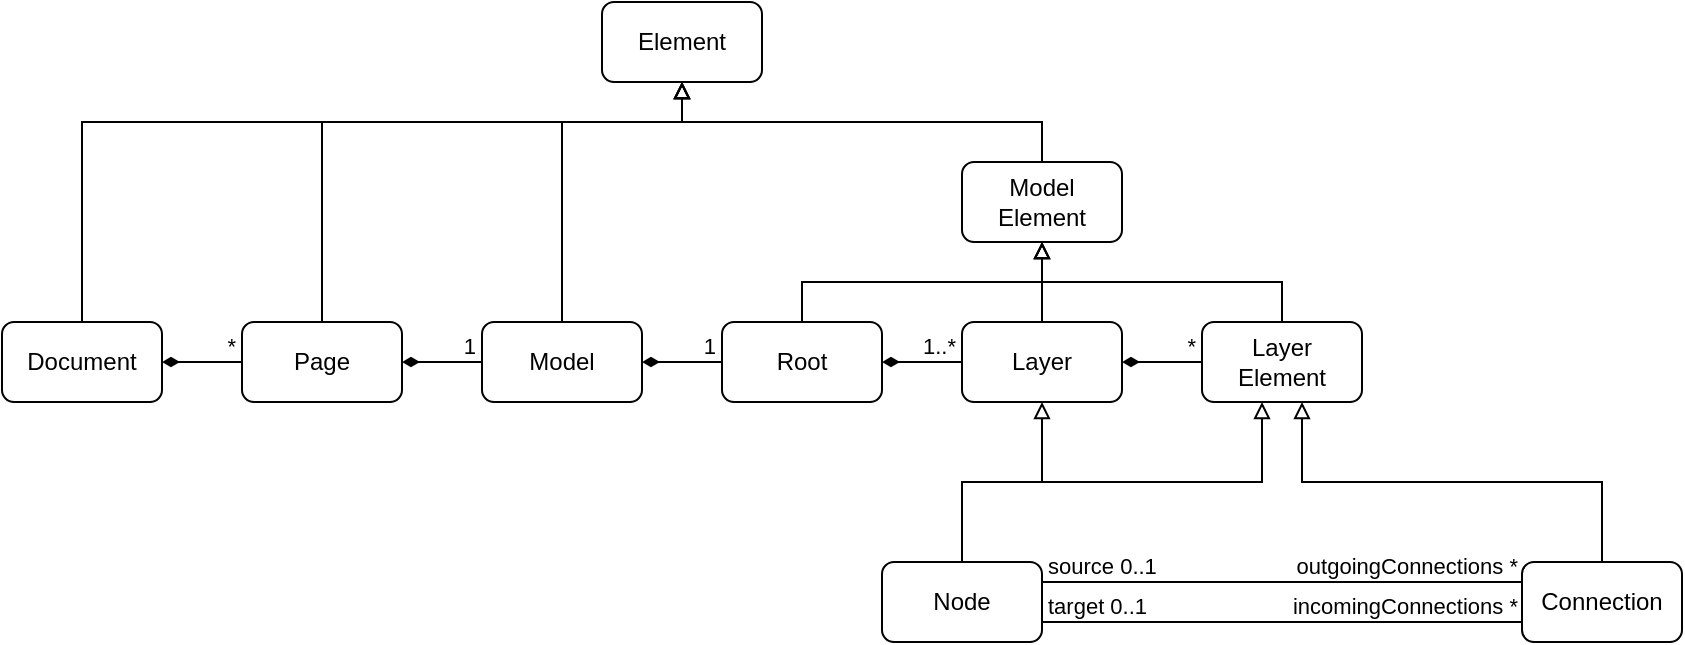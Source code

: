 <mxfile version="20.3.0" type="device"><diagram id="Ly-4iOIysEdwdJdt6LdU" name="Page-1"><mxGraphModel dx="2063" dy="1550" grid="1" gridSize="10" guides="1" tooltips="1" connect="1" arrows="1" fold="1" page="1" pageScale="1" pageWidth="850" pageHeight="1100" math="0" shadow="0"><root><mxCell id="0"/><mxCell id="1" parent="0"/><UserObject label="Document" link="https://docs.nasdanika.org/modules/core/apidocs/org.nasdanika.drawio/org/nasdanika/drawio/Document.html" id="HkdYnn8kueRe9c6gts7R-1"><mxCell style="rounded=1;whiteSpace=wrap;html=1;" vertex="1" parent="1"><mxGeometry x="120" y="280" width="80" height="40" as="geometry"/></mxCell></UserObject><UserObject label="Page" link="https://docs.nasdanika.org/modules/core/apidocs/org.nasdanika.drawio/org/nasdanika/drawio/Page.html" id="HkdYnn8kueRe9c6gts7R-2"><mxCell style="rounded=1;whiteSpace=wrap;html=1;" vertex="1" parent="1"><mxGeometry x="240" y="280" width="80" height="40" as="geometry"/></mxCell></UserObject><UserObject label="Model" link="https://docs.nasdanika.org/modules/core/apidocs/org.nasdanika.drawio/org/nasdanika/drawio/Model.html" id="HkdYnn8kueRe9c6gts7R-3"><mxCell style="rounded=1;whiteSpace=wrap;html=1;" vertex="1" parent="1"><mxGeometry x="360" y="280" width="80" height="40" as="geometry"/></mxCell></UserObject><UserObject label="Root" link="https://docs.nasdanika.org/modules/core/apidocs/org.nasdanika.drawio/org/nasdanika/drawio/Root.html" id="HkdYnn8kueRe9c6gts7R-4"><mxCell style="rounded=1;whiteSpace=wrap;html=1;" vertex="1" parent="1"><mxGeometry x="480" y="280" width="80" height="40" as="geometry"/></mxCell></UserObject><UserObject label="Layer" link="https://docs.nasdanika.org/modules/core/apidocs/org.nasdanika.drawio/org/nasdanika/drawio/Layer.html" id="HkdYnn8kueRe9c6gts7R-5"><mxCell style="rounded=1;whiteSpace=wrap;html=1;" vertex="1" parent="1"><mxGeometry x="600" y="280" width="80" height="40" as="geometry"/></mxCell></UserObject><UserObject label="Layer&lt;br&gt;Element" link="https://docs.nasdanika.org/modules/core/apidocs/org.nasdanika.drawio/org/nasdanika/drawio/LayerElement.html" id="HkdYnn8kueRe9c6gts7R-6"><mxCell style="rounded=1;whiteSpace=wrap;html=1;" vertex="1" parent="1"><mxGeometry x="720" y="280" width="80" height="40" as="geometry"/></mxCell></UserObject><UserObject label="Element" link="https://docs.nasdanika.org/modules/core/apidocs/org.nasdanika.drawio/org/nasdanika/drawio/Element.html" id="HkdYnn8kueRe9c6gts7R-7"><mxCell style="rounded=1;whiteSpace=wrap;html=1;" vertex="1" parent="1"><mxGeometry x="420" y="120" width="80" height="40" as="geometry"/></mxCell></UserObject><UserObject label="Model&lt;br&gt;Element" link="https://docs.nasdanika.org/modules/core/apidocs/org.nasdanika.drawio/org/nasdanika/drawio/ModelElement.html" id="HkdYnn8kueRe9c6gts7R-8"><mxCell style="rounded=1;whiteSpace=wrap;html=1;" vertex="1" parent="1"><mxGeometry x="600" y="200" width="80" height="40" as="geometry"/></mxCell></UserObject><mxCell id="HkdYnn8kueRe9c6gts7R-72" style="edgeStyle=orthogonalEdgeStyle;rounded=0;orthogonalLoop=1;jettySize=auto;html=1;startArrow=none;startFill=0;endArrow=block;endFill=0;" edge="1" parent="1" source="HkdYnn8kueRe9c6gts7R-9" target="HkdYnn8kueRe9c6gts7R-6"><mxGeometry relative="1" as="geometry"><Array as="points"><mxPoint x="600" y="360"/><mxPoint x="750" y="360"/></Array></mxGeometry></mxCell><UserObject label="Node" link="https://docs.nasdanika.org/modules/core/apidocs/org.nasdanika.drawio/org/nasdanika/drawio/Node.html" id="HkdYnn8kueRe9c6gts7R-9"><mxCell style="rounded=1;whiteSpace=wrap;html=1;" vertex="1" parent="1"><mxGeometry x="560" y="400" width="80" height="40" as="geometry"/></mxCell></UserObject><UserObject label="Connection" link="https://docs.nasdanika.org/modules/core/apidocs/org.nasdanika.drawio/org/nasdanika/drawio/Connection.html" id="HkdYnn8kueRe9c6gts7R-10"><mxCell style="rounded=1;whiteSpace=wrap;html=1;" vertex="1" parent="1"><mxGeometry x="880" y="400" width="80" height="40" as="geometry"/></mxCell></UserObject><mxCell id="HkdYnn8kueRe9c6gts7R-15" value="" style="endArrow=none;html=1;edgeStyle=orthogonalEdgeStyle;rounded=0;startArrow=diamondThin;startFill=1;" edge="1" parent="1" source="HkdYnn8kueRe9c6gts7R-1" target="HkdYnn8kueRe9c6gts7R-2"><mxGeometry relative="1" as="geometry"><mxPoint x="180" y="380" as="sourcePoint"/><mxPoint x="340" y="380" as="targetPoint"/></mxGeometry></mxCell><mxCell id="HkdYnn8kueRe9c6gts7R-17" value="*" style="edgeLabel;resizable=0;html=1;align=right;verticalAlign=bottom;" connectable="0" vertex="1" parent="HkdYnn8kueRe9c6gts7R-15"><mxGeometry x="1" relative="1" as="geometry"><mxPoint x="-3" as="offset"/></mxGeometry></mxCell><mxCell id="HkdYnn8kueRe9c6gts7R-18" value="" style="endArrow=none;html=1;edgeStyle=orthogonalEdgeStyle;rounded=0;entryX=0;entryY=0.25;entryDx=0;entryDy=0;exitX=1;exitY=0.25;exitDx=0;exitDy=0;" edge="1" parent="1" source="HkdYnn8kueRe9c6gts7R-9" target="HkdYnn8kueRe9c6gts7R-10"><mxGeometry relative="1" as="geometry"><mxPoint x="700" y="440" as="sourcePoint"/><mxPoint x="520" y="800" as="targetPoint"/></mxGeometry></mxCell><mxCell id="HkdYnn8kueRe9c6gts7R-19" value="source 0..1" style="edgeLabel;resizable=0;html=1;align=left;verticalAlign=bottom;" connectable="0" vertex="1" parent="HkdYnn8kueRe9c6gts7R-18"><mxGeometry x="-1" relative="1" as="geometry"><mxPoint x="1" as="offset"/></mxGeometry></mxCell><mxCell id="HkdYnn8kueRe9c6gts7R-20" value="outgoingConnections *" style="edgeLabel;resizable=0;html=1;align=right;verticalAlign=bottom;" connectable="0" vertex="1" parent="HkdYnn8kueRe9c6gts7R-18"><mxGeometry x="1" relative="1" as="geometry"><mxPoint x="-2" as="offset"/></mxGeometry></mxCell><mxCell id="HkdYnn8kueRe9c6gts7R-64" value="" style="endArrow=none;html=1;edgeStyle=orthogonalEdgeStyle;rounded=0;startArrow=diamondThin;startFill=1;" edge="1" parent="1" source="HkdYnn8kueRe9c6gts7R-2" target="HkdYnn8kueRe9c6gts7R-3"><mxGeometry relative="1" as="geometry"><mxPoint x="190" y="310" as="sourcePoint"/><mxPoint x="250" y="310" as="targetPoint"/></mxGeometry></mxCell><mxCell id="HkdYnn8kueRe9c6gts7R-65" value="1" style="edgeLabel;resizable=0;html=1;align=right;verticalAlign=bottom;" connectable="0" vertex="1" parent="HkdYnn8kueRe9c6gts7R-64"><mxGeometry x="1" relative="1" as="geometry"><mxPoint x="-3" as="offset"/></mxGeometry></mxCell><mxCell id="HkdYnn8kueRe9c6gts7R-66" value="" style="endArrow=none;html=1;edgeStyle=orthogonalEdgeStyle;rounded=0;startArrow=diamondThin;startFill=1;" edge="1" parent="1" source="HkdYnn8kueRe9c6gts7R-3" target="HkdYnn8kueRe9c6gts7R-4"><mxGeometry relative="1" as="geometry"><mxPoint x="350" y="310" as="sourcePoint"/><mxPoint x="410" y="310" as="targetPoint"/></mxGeometry></mxCell><mxCell id="HkdYnn8kueRe9c6gts7R-67" value="1" style="edgeLabel;resizable=0;html=1;align=right;verticalAlign=bottom;" connectable="0" vertex="1" parent="HkdYnn8kueRe9c6gts7R-66"><mxGeometry x="1" relative="1" as="geometry"><mxPoint x="-3" as="offset"/></mxGeometry></mxCell><mxCell id="HkdYnn8kueRe9c6gts7R-68" value="" style="endArrow=none;html=1;edgeStyle=orthogonalEdgeStyle;rounded=0;startArrow=diamondThin;startFill=1;" edge="1" parent="1" source="HkdYnn8kueRe9c6gts7R-4" target="HkdYnn8kueRe9c6gts7R-5"><mxGeometry relative="1" as="geometry"><mxPoint x="210" y="310" as="sourcePoint"/><mxPoint x="250" y="310" as="targetPoint"/></mxGeometry></mxCell><mxCell id="HkdYnn8kueRe9c6gts7R-69" value="1..*" style="edgeLabel;resizable=0;html=1;align=right;verticalAlign=bottom;" connectable="0" vertex="1" parent="HkdYnn8kueRe9c6gts7R-68"><mxGeometry x="1" relative="1" as="geometry"><mxPoint x="-3" as="offset"/></mxGeometry></mxCell><mxCell id="HkdYnn8kueRe9c6gts7R-70" value="" style="endArrow=none;html=1;edgeStyle=orthogonalEdgeStyle;rounded=0;startArrow=diamondThin;startFill=1;" edge="1" parent="1" source="HkdYnn8kueRe9c6gts7R-5" target="HkdYnn8kueRe9c6gts7R-6"><mxGeometry relative="1" as="geometry"><mxPoint x="210" y="310" as="sourcePoint"/><mxPoint x="250" y="310" as="targetPoint"/></mxGeometry></mxCell><mxCell id="HkdYnn8kueRe9c6gts7R-71" value="*" style="edgeLabel;resizable=0;html=1;align=right;verticalAlign=bottom;" connectable="0" vertex="1" parent="HkdYnn8kueRe9c6gts7R-70"><mxGeometry x="1" relative="1" as="geometry"><mxPoint x="-3" as="offset"/></mxGeometry></mxCell><mxCell id="HkdYnn8kueRe9c6gts7R-73" style="edgeStyle=orthogonalEdgeStyle;rounded=0;orthogonalLoop=1;jettySize=auto;html=1;startArrow=none;startFill=0;endArrow=block;endFill=0;" edge="1" parent="1" source="HkdYnn8kueRe9c6gts7R-10" target="HkdYnn8kueRe9c6gts7R-6"><mxGeometry relative="1" as="geometry"><mxPoint x="650" y="410" as="sourcePoint"/><mxPoint x="770" y="330" as="targetPoint"/><Array as="points"><mxPoint x="920" y="360"/><mxPoint x="770" y="360"/></Array></mxGeometry></mxCell><mxCell id="HkdYnn8kueRe9c6gts7R-74" style="edgeStyle=orthogonalEdgeStyle;rounded=0;orthogonalLoop=1;jettySize=auto;html=1;startArrow=none;startFill=0;endArrow=block;endFill=0;entryX=0.5;entryY=1;entryDx=0;entryDy=0;" edge="1" parent="1" source="HkdYnn8kueRe9c6gts7R-9" target="HkdYnn8kueRe9c6gts7R-5"><mxGeometry relative="1" as="geometry"><mxPoint x="600" y="360" as="sourcePoint"/><mxPoint x="470" y="340" as="targetPoint"/><Array as="points"/></mxGeometry></mxCell><mxCell id="HkdYnn8kueRe9c6gts7R-75" value="" style="endArrow=none;html=1;edgeStyle=orthogonalEdgeStyle;rounded=0;entryX=0;entryY=0.75;entryDx=0;entryDy=0;exitX=1;exitY=0.75;exitDx=0;exitDy=0;" edge="1" parent="1" source="HkdYnn8kueRe9c6gts7R-9" target="HkdYnn8kueRe9c6gts7R-10"><mxGeometry relative="1" as="geometry"><mxPoint x="650" y="420" as="sourcePoint"/><mxPoint x="890" y="420" as="targetPoint"/><Array as="points"><mxPoint x="760" y="430"/><mxPoint x="760" y="430"/></Array></mxGeometry></mxCell><mxCell id="HkdYnn8kueRe9c6gts7R-76" value="target 0..1" style="edgeLabel;resizable=0;html=1;align=left;verticalAlign=bottom;" connectable="0" vertex="1" parent="HkdYnn8kueRe9c6gts7R-75"><mxGeometry x="-1" relative="1" as="geometry"><mxPoint x="1" as="offset"/></mxGeometry></mxCell><mxCell id="HkdYnn8kueRe9c6gts7R-77" value="incomingConnections *" style="edgeLabel;resizable=0;html=1;align=right;verticalAlign=bottom;" connectable="0" vertex="1" parent="HkdYnn8kueRe9c6gts7R-75"><mxGeometry x="1" relative="1" as="geometry"><mxPoint x="-2" as="offset"/></mxGeometry></mxCell><mxCell id="HkdYnn8kueRe9c6gts7R-78" style="edgeStyle=orthogonalEdgeStyle;rounded=0;orthogonalLoop=1;jettySize=auto;html=1;startArrow=none;startFill=0;endArrow=block;endFill=0;" edge="1" parent="1" source="HkdYnn8kueRe9c6gts7R-4" target="HkdYnn8kueRe9c6gts7R-8"><mxGeometry relative="1" as="geometry"><mxPoint x="610" y="370" as="sourcePoint"/><mxPoint x="650" y="330" as="targetPoint"/><Array as="points"><mxPoint x="520" y="260"/><mxPoint x="640" y="260"/></Array></mxGeometry></mxCell><mxCell id="HkdYnn8kueRe9c6gts7R-79" style="edgeStyle=orthogonalEdgeStyle;rounded=0;orthogonalLoop=1;jettySize=auto;html=1;startArrow=none;startFill=0;endArrow=block;endFill=0;" edge="1" parent="1" source="HkdYnn8kueRe9c6gts7R-6" target="HkdYnn8kueRe9c6gts7R-8"><mxGeometry relative="1" as="geometry"><mxPoint x="620" y="380" as="sourcePoint"/><mxPoint x="660" y="340" as="targetPoint"/><Array as="points"><mxPoint x="760" y="260"/><mxPoint x="640" y="260"/></Array></mxGeometry></mxCell><mxCell id="HkdYnn8kueRe9c6gts7R-80" style="edgeStyle=orthogonalEdgeStyle;rounded=0;orthogonalLoop=1;jettySize=auto;html=1;startArrow=none;startFill=0;endArrow=block;endFill=0;" edge="1" parent="1" source="HkdYnn8kueRe9c6gts7R-5" target="HkdYnn8kueRe9c6gts7R-8"><mxGeometry relative="1" as="geometry"><mxPoint x="630" y="390" as="sourcePoint"/><mxPoint x="670" y="350" as="targetPoint"/><Array as="points"><mxPoint x="640" y="280"/><mxPoint x="640" y="280"/></Array></mxGeometry></mxCell><mxCell id="HkdYnn8kueRe9c6gts7R-81" style="edgeStyle=orthogonalEdgeStyle;rounded=0;orthogonalLoop=1;jettySize=auto;html=1;startArrow=none;startFill=0;endArrow=block;endFill=0;" edge="1" parent="1" source="HkdYnn8kueRe9c6gts7R-1" target="HkdYnn8kueRe9c6gts7R-7"><mxGeometry relative="1" as="geometry"><mxPoint x="170" y="220" as="sourcePoint"/><mxPoint x="290" y="180" as="targetPoint"/><Array as="points"><mxPoint x="160" y="180"/><mxPoint x="460" y="180"/></Array></mxGeometry></mxCell><mxCell id="HkdYnn8kueRe9c6gts7R-82" style="edgeStyle=orthogonalEdgeStyle;rounded=0;orthogonalLoop=1;jettySize=auto;html=1;startArrow=none;startFill=0;endArrow=block;endFill=0;" edge="1" parent="1" source="HkdYnn8kueRe9c6gts7R-2" target="HkdYnn8kueRe9c6gts7R-7"><mxGeometry relative="1" as="geometry"><mxPoint x="320" y="230" as="sourcePoint"/><mxPoint x="440" y="190" as="targetPoint"/><Array as="points"><mxPoint x="280" y="180"/><mxPoint x="460" y="180"/></Array></mxGeometry></mxCell><mxCell id="HkdYnn8kueRe9c6gts7R-83" style="edgeStyle=orthogonalEdgeStyle;rounded=0;orthogonalLoop=1;jettySize=auto;html=1;startArrow=none;startFill=0;endArrow=block;endFill=0;" edge="1" parent="1" source="HkdYnn8kueRe9c6gts7R-3" target="HkdYnn8kueRe9c6gts7R-7"><mxGeometry relative="1" as="geometry"><mxPoint x="350" y="260" as="sourcePoint"/><mxPoint x="470" y="220" as="targetPoint"/><Array as="points"><mxPoint x="400" y="180"/><mxPoint x="460" y="180"/></Array></mxGeometry></mxCell><mxCell id="HkdYnn8kueRe9c6gts7R-84" style="edgeStyle=orthogonalEdgeStyle;rounded=0;orthogonalLoop=1;jettySize=auto;html=1;startArrow=none;startFill=0;endArrow=block;endFill=0;" edge="1" parent="1" source="HkdYnn8kueRe9c6gts7R-8" target="HkdYnn8kueRe9c6gts7R-7"><mxGeometry relative="1" as="geometry"><mxPoint x="660" y="190" as="sourcePoint"/><mxPoint x="780" y="150" as="targetPoint"/><Array as="points"><mxPoint x="640" y="180"/><mxPoint x="460" y="180"/></Array></mxGeometry></mxCell></root></mxGraphModel></diagram></mxfile>